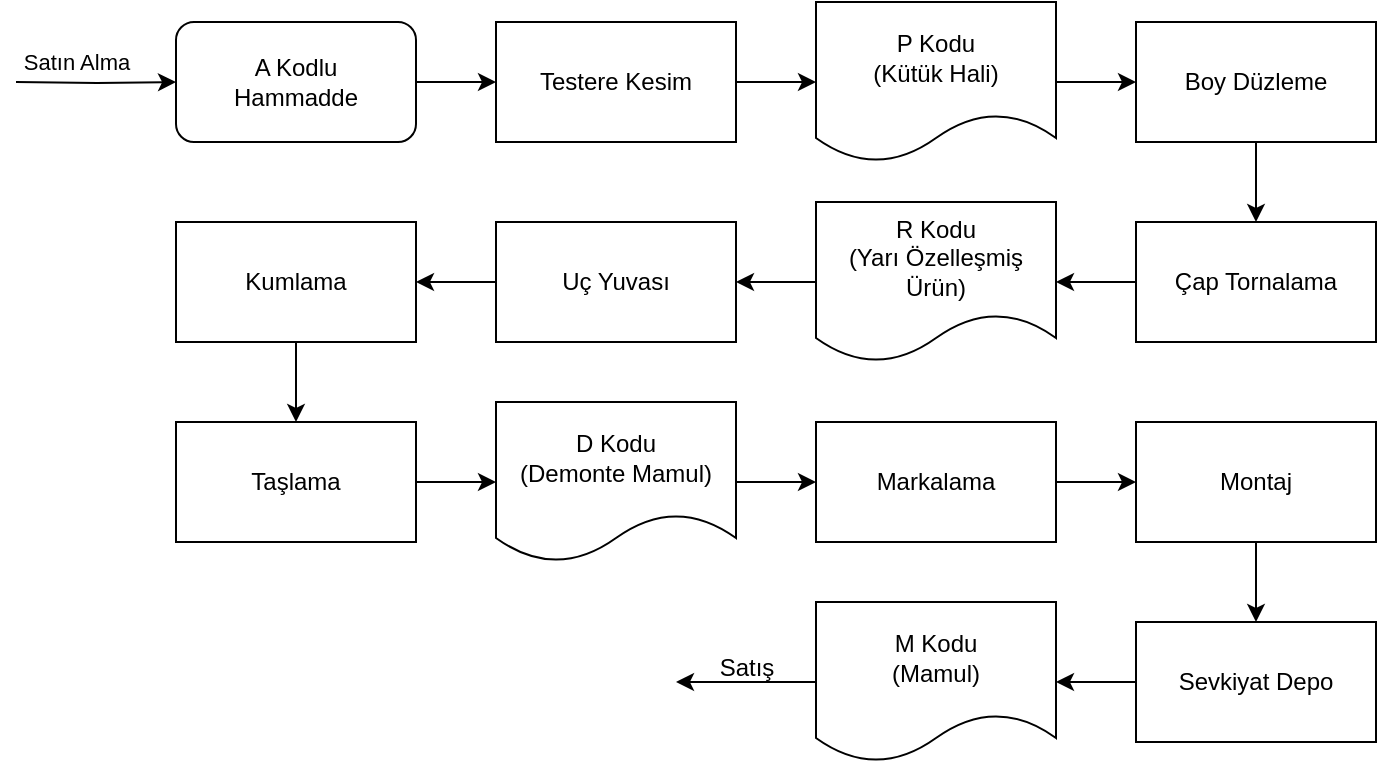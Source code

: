 <mxfile version="26.0.15">
  <diagram name="Sayfa -1" id="AdCGtbygOlPYQi2upEJK">
    <mxGraphModel dx="1666" dy="789" grid="1" gridSize="10" guides="1" tooltips="1" connect="1" arrows="1" fold="1" page="1" pageScale="1" pageWidth="827" pageHeight="1169" math="0" shadow="0">
      <root>
        <mxCell id="0" />
        <mxCell id="1" parent="0" />
        <mxCell id="2rDRMEp94gqrxIJUxtEt-9" value="" style="edgeStyle=orthogonalEdgeStyle;rounded=0;orthogonalLoop=1;jettySize=auto;html=1;" edge="1" parent="1" source="2rDRMEp94gqrxIJUxtEt-1" target="2rDRMEp94gqrxIJUxtEt-4">
          <mxGeometry relative="1" as="geometry" />
        </mxCell>
        <mxCell id="2rDRMEp94gqrxIJUxtEt-1" value="Testere Kesim" style="rounded=0;whiteSpace=wrap;html=1;" vertex="1" parent="1">
          <mxGeometry x="280" y="60" width="120" height="60" as="geometry" />
        </mxCell>
        <mxCell id="2rDRMEp94gqrxIJUxtEt-10" value="" style="edgeStyle=orthogonalEdgeStyle;rounded=0;orthogonalLoop=1;jettySize=auto;html=1;" edge="1" parent="1" source="2rDRMEp94gqrxIJUxtEt-2" target="2rDRMEp94gqrxIJUxtEt-5">
          <mxGeometry relative="1" as="geometry" />
        </mxCell>
        <mxCell id="2rDRMEp94gqrxIJUxtEt-2" value="Boy Düzleme" style="rounded=0;whiteSpace=wrap;html=1;" vertex="1" parent="1">
          <mxGeometry x="600" y="60" width="120" height="60" as="geometry" />
        </mxCell>
        <mxCell id="2rDRMEp94gqrxIJUxtEt-7" value="" style="edgeStyle=orthogonalEdgeStyle;rounded=0;orthogonalLoop=1;jettySize=auto;html=1;" edge="1" parent="1" source="2rDRMEp94gqrxIJUxtEt-3" target="2rDRMEp94gqrxIJUxtEt-1">
          <mxGeometry relative="1" as="geometry" />
        </mxCell>
        <mxCell id="2rDRMEp94gqrxIJUxtEt-3" value="A Kodlu&lt;div&gt;Hammadde&lt;/div&gt;" style="rounded=1;whiteSpace=wrap;html=1;" vertex="1" parent="1">
          <mxGeometry x="120" y="60" width="120" height="60" as="geometry" />
        </mxCell>
        <mxCell id="2rDRMEp94gqrxIJUxtEt-8" value="" style="edgeStyle=orthogonalEdgeStyle;rounded=0;orthogonalLoop=1;jettySize=auto;html=1;" edge="1" parent="1" source="2rDRMEp94gqrxIJUxtEt-4" target="2rDRMEp94gqrxIJUxtEt-2">
          <mxGeometry relative="1" as="geometry" />
        </mxCell>
        <mxCell id="2rDRMEp94gqrxIJUxtEt-4" value="P Kodu&lt;div&gt;(Kütük Hali)&lt;/div&gt;" style="shape=document;whiteSpace=wrap;html=1;boundedLbl=1;" vertex="1" parent="1">
          <mxGeometry x="440" y="50" width="120" height="80" as="geometry" />
        </mxCell>
        <mxCell id="2rDRMEp94gqrxIJUxtEt-11" value="" style="edgeStyle=orthogonalEdgeStyle;rounded=0;orthogonalLoop=1;jettySize=auto;html=1;" edge="1" parent="1" source="2rDRMEp94gqrxIJUxtEt-5" target="2rDRMEp94gqrxIJUxtEt-6">
          <mxGeometry relative="1" as="geometry" />
        </mxCell>
        <mxCell id="2rDRMEp94gqrxIJUxtEt-5" value="Çap Tornalama" style="rounded=0;whiteSpace=wrap;html=1;" vertex="1" parent="1">
          <mxGeometry x="600" y="160" width="120" height="60" as="geometry" />
        </mxCell>
        <mxCell id="2rDRMEp94gqrxIJUxtEt-15" value="" style="edgeStyle=orthogonalEdgeStyle;rounded=0;orthogonalLoop=1;jettySize=auto;html=1;" edge="1" parent="1" source="2rDRMEp94gqrxIJUxtEt-6" target="2rDRMEp94gqrxIJUxtEt-12">
          <mxGeometry relative="1" as="geometry" />
        </mxCell>
        <mxCell id="2rDRMEp94gqrxIJUxtEt-6" value="R Kodu&lt;div&gt;(Yarı Özelleşmiş Ürün)&lt;/div&gt;" style="shape=document;whiteSpace=wrap;html=1;boundedLbl=1;" vertex="1" parent="1">
          <mxGeometry x="440" y="150" width="120" height="80" as="geometry" />
        </mxCell>
        <mxCell id="2rDRMEp94gqrxIJUxtEt-16" value="" style="edgeStyle=orthogonalEdgeStyle;rounded=0;orthogonalLoop=1;jettySize=auto;html=1;" edge="1" parent="1" source="2rDRMEp94gqrxIJUxtEt-12" target="2rDRMEp94gqrxIJUxtEt-14">
          <mxGeometry relative="1" as="geometry" />
        </mxCell>
        <mxCell id="2rDRMEp94gqrxIJUxtEt-12" value="Uç Yuvası" style="rounded=0;whiteSpace=wrap;html=1;" vertex="1" parent="1">
          <mxGeometry x="280" y="160" width="120" height="60" as="geometry" />
        </mxCell>
        <mxCell id="2rDRMEp94gqrxIJUxtEt-19" value="" style="edgeStyle=orthogonalEdgeStyle;rounded=0;orthogonalLoop=1;jettySize=auto;html=1;" edge="1" parent="1" source="2rDRMEp94gqrxIJUxtEt-13" target="2rDRMEp94gqrxIJUxtEt-18">
          <mxGeometry relative="1" as="geometry" />
        </mxCell>
        <mxCell id="2rDRMEp94gqrxIJUxtEt-13" value="Taşlama" style="rounded=0;whiteSpace=wrap;html=1;" vertex="1" parent="1">
          <mxGeometry x="120" y="260" width="120" height="60" as="geometry" />
        </mxCell>
        <mxCell id="2rDRMEp94gqrxIJUxtEt-17" value="" style="edgeStyle=orthogonalEdgeStyle;rounded=0;orthogonalLoop=1;jettySize=auto;html=1;" edge="1" parent="1" source="2rDRMEp94gqrxIJUxtEt-14" target="2rDRMEp94gqrxIJUxtEt-13">
          <mxGeometry relative="1" as="geometry" />
        </mxCell>
        <mxCell id="2rDRMEp94gqrxIJUxtEt-14" value="Kumlama" style="rounded=0;whiteSpace=wrap;html=1;" vertex="1" parent="1">
          <mxGeometry x="120" y="160" width="120" height="60" as="geometry" />
        </mxCell>
        <mxCell id="2rDRMEp94gqrxIJUxtEt-22" value="" style="edgeStyle=orthogonalEdgeStyle;rounded=0;orthogonalLoop=1;jettySize=auto;html=1;" edge="1" parent="1" source="2rDRMEp94gqrxIJUxtEt-18" target="2rDRMEp94gqrxIJUxtEt-21">
          <mxGeometry relative="1" as="geometry" />
        </mxCell>
        <mxCell id="2rDRMEp94gqrxIJUxtEt-18" value="D Kodu&lt;div&gt;(Demonte Mamul)&lt;/div&gt;" style="shape=document;whiteSpace=wrap;html=1;boundedLbl=1;" vertex="1" parent="1">
          <mxGeometry x="280" y="250" width="120" height="80" as="geometry" />
        </mxCell>
        <mxCell id="2rDRMEp94gqrxIJUxtEt-25" value="" style="edgeStyle=orthogonalEdgeStyle;rounded=0;orthogonalLoop=1;jettySize=auto;html=1;" edge="1" parent="1" source="2rDRMEp94gqrxIJUxtEt-20" target="2rDRMEp94gqrxIJUxtEt-24">
          <mxGeometry relative="1" as="geometry" />
        </mxCell>
        <mxCell id="2rDRMEp94gqrxIJUxtEt-20" value="Montaj" style="rounded=0;whiteSpace=wrap;html=1;" vertex="1" parent="1">
          <mxGeometry x="600" y="260" width="120" height="60" as="geometry" />
        </mxCell>
        <mxCell id="2rDRMEp94gqrxIJUxtEt-23" value="" style="edgeStyle=orthogonalEdgeStyle;rounded=0;orthogonalLoop=1;jettySize=auto;html=1;" edge="1" parent="1" source="2rDRMEp94gqrxIJUxtEt-21" target="2rDRMEp94gqrxIJUxtEt-20">
          <mxGeometry relative="1" as="geometry" />
        </mxCell>
        <mxCell id="2rDRMEp94gqrxIJUxtEt-21" value="Markalama" style="rounded=0;whiteSpace=wrap;html=1;" vertex="1" parent="1">
          <mxGeometry x="440" y="260" width="120" height="60" as="geometry" />
        </mxCell>
        <mxCell id="2rDRMEp94gqrxIJUxtEt-29" value="" style="edgeStyle=orthogonalEdgeStyle;rounded=0;orthogonalLoop=1;jettySize=auto;html=1;" edge="1" parent="1" source="2rDRMEp94gqrxIJUxtEt-24" target="2rDRMEp94gqrxIJUxtEt-28">
          <mxGeometry relative="1" as="geometry" />
        </mxCell>
        <mxCell id="2rDRMEp94gqrxIJUxtEt-24" value="Sevkiyat Depo" style="rounded=0;whiteSpace=wrap;html=1;" vertex="1" parent="1">
          <mxGeometry x="600" y="360" width="120" height="60" as="geometry" />
        </mxCell>
        <mxCell id="2rDRMEp94gqrxIJUxtEt-34" value="" style="edgeStyle=orthogonalEdgeStyle;rounded=0;orthogonalLoop=1;jettySize=auto;html=1;" edge="1" parent="1" source="2rDRMEp94gqrxIJUxtEt-28">
          <mxGeometry relative="1" as="geometry">
            <mxPoint x="370" y="390" as="targetPoint" />
          </mxGeometry>
        </mxCell>
        <mxCell id="2rDRMEp94gqrxIJUxtEt-28" value="M Kodu&lt;div&gt;(Mamul)&lt;/div&gt;" style="shape=document;whiteSpace=wrap;html=1;boundedLbl=1;" vertex="1" parent="1">
          <mxGeometry x="440" y="350" width="120" height="80" as="geometry" />
        </mxCell>
        <mxCell id="2rDRMEp94gqrxIJUxtEt-31" value="" style="edgeStyle=orthogonalEdgeStyle;rounded=0;orthogonalLoop=1;jettySize=auto;html=1;entryX=0;entryY=0.5;entryDx=0;entryDy=0;" edge="1" parent="1" target="2rDRMEp94gqrxIJUxtEt-3">
          <mxGeometry relative="1" as="geometry">
            <mxPoint x="40" y="90" as="sourcePoint" />
            <mxPoint x="110" y="100" as="targetPoint" />
          </mxGeometry>
        </mxCell>
        <mxCell id="2rDRMEp94gqrxIJUxtEt-32" value="Satın Alma" style="edgeLabel;html=1;align=center;verticalAlign=middle;resizable=0;points=[];" vertex="1" connectable="0" parent="2rDRMEp94gqrxIJUxtEt-31">
          <mxGeometry x="-0.504" y="2" relative="1" as="geometry">
            <mxPoint x="10" y="-8" as="offset" />
          </mxGeometry>
        </mxCell>
        <mxCell id="2rDRMEp94gqrxIJUxtEt-35" value="Satış" style="text;html=1;align=center;verticalAlign=middle;resizable=0;points=[];autosize=1;strokeColor=none;fillColor=none;" vertex="1" parent="1">
          <mxGeometry x="380" y="368" width="50" height="30" as="geometry" />
        </mxCell>
      </root>
    </mxGraphModel>
  </diagram>
</mxfile>
